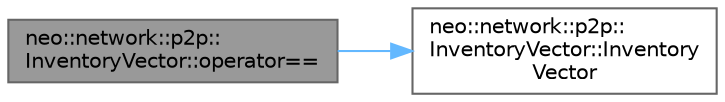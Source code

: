 digraph "neo::network::p2p::InventoryVector::operator=="
{
 // LATEX_PDF_SIZE
  bgcolor="transparent";
  edge [fontname=Helvetica,fontsize=10,labelfontname=Helvetica,labelfontsize=10];
  node [fontname=Helvetica,fontsize=10,shape=box,height=0.2,width=0.4];
  rankdir="LR";
  Node1 [id="Node000001",label="neo::network::p2p::\lInventoryVector::operator==",height=0.2,width=0.4,color="gray40", fillcolor="grey60", style="filled", fontcolor="black",tooltip="Checks if this InventoryVector is equal to another InventoryVector."];
  Node1 -> Node2 [id="edge1_Node000001_Node000002",color="steelblue1",style="solid",tooltip=" "];
  Node2 [id="Node000002",label="neo::network::p2p::\lInventoryVector::Inventory\lVector",height=0.2,width=0.4,color="grey40", fillcolor="white", style="filled",URL="$classneo_1_1network_1_1p2p_1_1_inventory_vector.html#a64f99119c5f18a438379c7a02d36e455",tooltip="Constructs an empty InventoryVector."];
}
